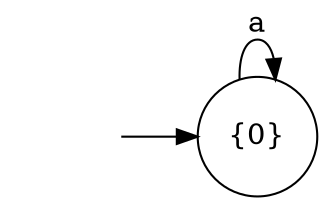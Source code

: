 digraph G {
    rankdir=LR;
    node [shape=circle];
    start [shape=none, label=""];
    "{0}" -> "{0}" [label="a"];
    start -> "{0}";
}
